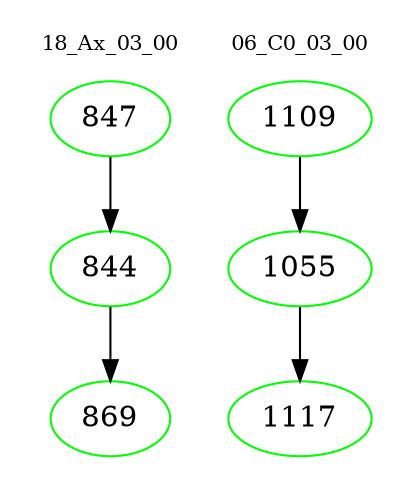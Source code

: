 digraph{
subgraph cluster_0 {
color = white
label = "18_Ax_03_00";
fontsize=10;
T0_847 [label="847", color="green"]
T0_847 -> T0_844 [color="black"]
T0_844 [label="844", color="green"]
T0_844 -> T0_869 [color="black"]
T0_869 [label="869", color="green"]
}
subgraph cluster_1 {
color = white
label = "06_C0_03_00";
fontsize=10;
T1_1109 [label="1109", color="green"]
T1_1109 -> T1_1055 [color="black"]
T1_1055 [label="1055", color="green"]
T1_1055 -> T1_1117 [color="black"]
T1_1117 [label="1117", color="green"]
}
}

